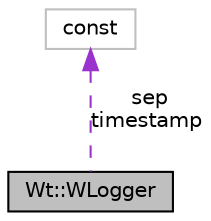 digraph "Wt::WLogger"
{
 // LATEX_PDF_SIZE
  edge [fontname="Helvetica",fontsize="10",labelfontname="Helvetica",labelfontsize="10"];
  node [fontname="Helvetica",fontsize="10",shape=record];
  Node1 [label="Wt::WLogger",height=0.2,width=0.4,color="black", fillcolor="grey75", style="filled", fontcolor="black",tooltip="A simple logging class."];
  Node2 -> Node1 [dir="back",color="darkorchid3",fontsize="10",style="dashed",label=" sep\ntimestamp" ,fontname="Helvetica"];
  Node2 [label="const",height=0.2,width=0.4,color="grey75", fillcolor="white", style="filled",tooltip=" "];
}
